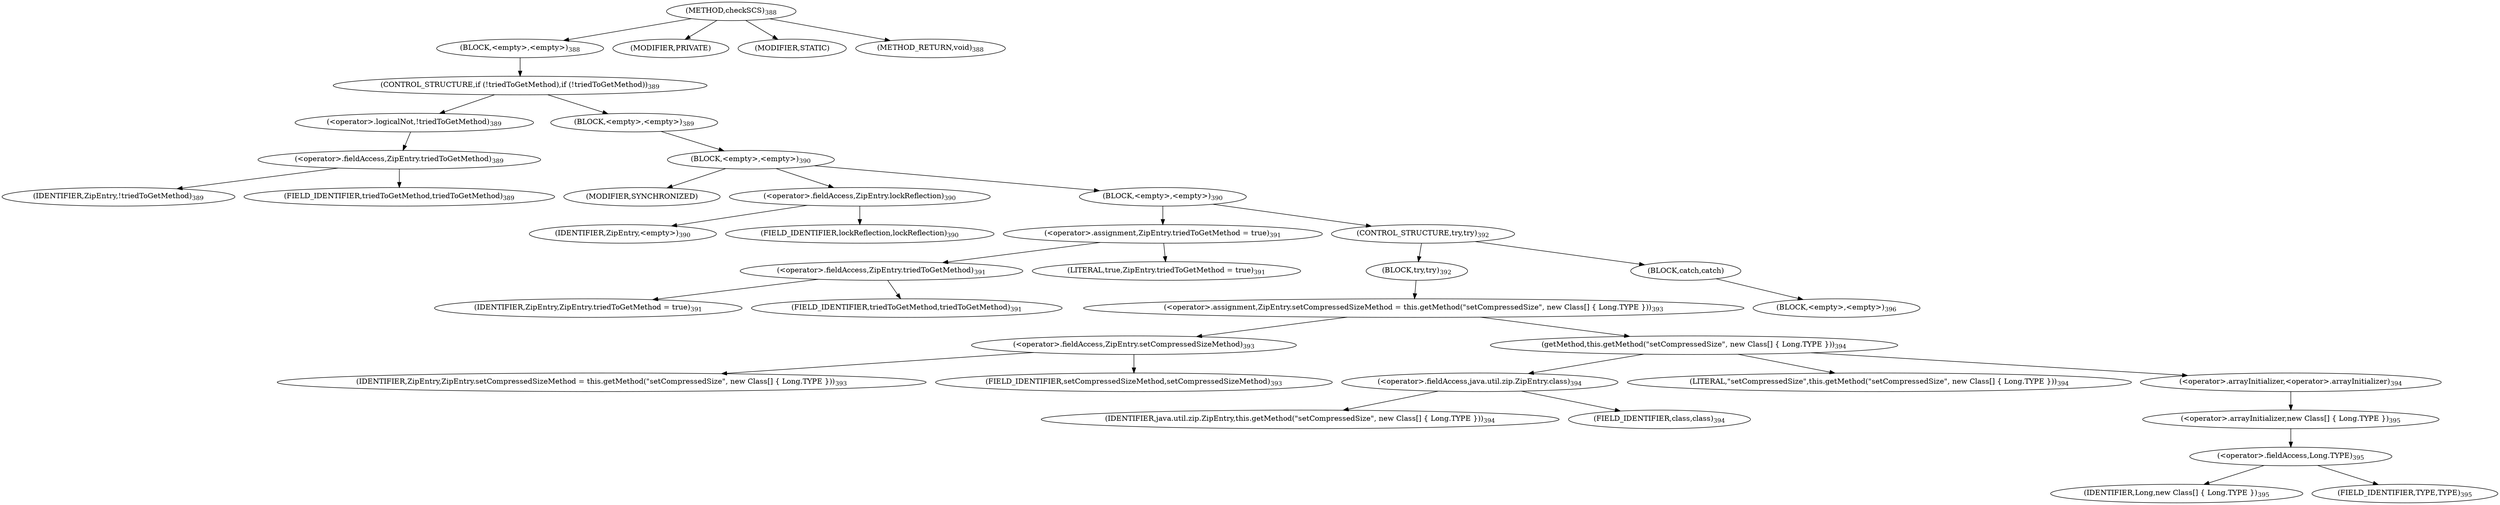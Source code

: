 digraph "checkSCS" {  
"678" [label = <(METHOD,checkSCS)<SUB>388</SUB>> ]
"679" [label = <(BLOCK,&lt;empty&gt;,&lt;empty&gt;)<SUB>388</SUB>> ]
"680" [label = <(CONTROL_STRUCTURE,if (!triedToGetMethod),if (!triedToGetMethod))<SUB>389</SUB>> ]
"681" [label = <(&lt;operator&gt;.logicalNot,!triedToGetMethod)<SUB>389</SUB>> ]
"682" [label = <(&lt;operator&gt;.fieldAccess,ZipEntry.triedToGetMethod)<SUB>389</SUB>> ]
"683" [label = <(IDENTIFIER,ZipEntry,!triedToGetMethod)<SUB>389</SUB>> ]
"684" [label = <(FIELD_IDENTIFIER,triedToGetMethod,triedToGetMethod)<SUB>389</SUB>> ]
"685" [label = <(BLOCK,&lt;empty&gt;,&lt;empty&gt;)<SUB>389</SUB>> ]
"686" [label = <(BLOCK,&lt;empty&gt;,&lt;empty&gt;)<SUB>390</SUB>> ]
"687" [label = <(MODIFIER,SYNCHRONIZED)> ]
"688" [label = <(&lt;operator&gt;.fieldAccess,ZipEntry.lockReflection)<SUB>390</SUB>> ]
"689" [label = <(IDENTIFIER,ZipEntry,&lt;empty&gt;)<SUB>390</SUB>> ]
"690" [label = <(FIELD_IDENTIFIER,lockReflection,lockReflection)<SUB>390</SUB>> ]
"691" [label = <(BLOCK,&lt;empty&gt;,&lt;empty&gt;)<SUB>390</SUB>> ]
"692" [label = <(&lt;operator&gt;.assignment,ZipEntry.triedToGetMethod = true)<SUB>391</SUB>> ]
"693" [label = <(&lt;operator&gt;.fieldAccess,ZipEntry.triedToGetMethod)<SUB>391</SUB>> ]
"694" [label = <(IDENTIFIER,ZipEntry,ZipEntry.triedToGetMethod = true)<SUB>391</SUB>> ]
"695" [label = <(FIELD_IDENTIFIER,triedToGetMethod,triedToGetMethod)<SUB>391</SUB>> ]
"696" [label = <(LITERAL,true,ZipEntry.triedToGetMethod = true)<SUB>391</SUB>> ]
"697" [label = <(CONTROL_STRUCTURE,try,try)<SUB>392</SUB>> ]
"698" [label = <(BLOCK,try,try)<SUB>392</SUB>> ]
"699" [label = <(&lt;operator&gt;.assignment,ZipEntry.setCompressedSizeMethod = this.getMethod(&quot;setCompressedSize&quot;, new Class[] { Long.TYPE }))<SUB>393</SUB>> ]
"700" [label = <(&lt;operator&gt;.fieldAccess,ZipEntry.setCompressedSizeMethod)<SUB>393</SUB>> ]
"701" [label = <(IDENTIFIER,ZipEntry,ZipEntry.setCompressedSizeMethod = this.getMethod(&quot;setCompressedSize&quot;, new Class[] { Long.TYPE }))<SUB>393</SUB>> ]
"702" [label = <(FIELD_IDENTIFIER,setCompressedSizeMethod,setCompressedSizeMethod)<SUB>393</SUB>> ]
"703" [label = <(getMethod,this.getMethod(&quot;setCompressedSize&quot;, new Class[] { Long.TYPE }))<SUB>394</SUB>> ]
"704" [label = <(&lt;operator&gt;.fieldAccess,java.util.zip.ZipEntry.class)<SUB>394</SUB>> ]
"705" [label = <(IDENTIFIER,java.util.zip.ZipEntry,this.getMethod(&quot;setCompressedSize&quot;, new Class[] { Long.TYPE }))<SUB>394</SUB>> ]
"706" [label = <(FIELD_IDENTIFIER,class,class)<SUB>394</SUB>> ]
"707" [label = <(LITERAL,&quot;setCompressedSize&quot;,this.getMethod(&quot;setCompressedSize&quot;, new Class[] { Long.TYPE }))<SUB>394</SUB>> ]
"708" [label = <(&lt;operator&gt;.arrayInitializer,&lt;operator&gt;.arrayInitializer)<SUB>394</SUB>> ]
"709" [label = <(&lt;operator&gt;.arrayInitializer,new Class[] { Long.TYPE })<SUB>395</SUB>> ]
"710" [label = <(&lt;operator&gt;.fieldAccess,Long.TYPE)<SUB>395</SUB>> ]
"711" [label = <(IDENTIFIER,Long,new Class[] { Long.TYPE })<SUB>395</SUB>> ]
"712" [label = <(FIELD_IDENTIFIER,TYPE,TYPE)<SUB>395</SUB>> ]
"713" [label = <(BLOCK,catch,catch)> ]
"714" [label = <(BLOCK,&lt;empty&gt;,&lt;empty&gt;)<SUB>396</SUB>> ]
"715" [label = <(MODIFIER,PRIVATE)> ]
"716" [label = <(MODIFIER,STATIC)> ]
"717" [label = <(METHOD_RETURN,void)<SUB>388</SUB>> ]
  "678" -> "679" 
  "678" -> "715" 
  "678" -> "716" 
  "678" -> "717" 
  "679" -> "680" 
  "680" -> "681" 
  "680" -> "685" 
  "681" -> "682" 
  "682" -> "683" 
  "682" -> "684" 
  "685" -> "686" 
  "686" -> "687" 
  "686" -> "688" 
  "686" -> "691" 
  "688" -> "689" 
  "688" -> "690" 
  "691" -> "692" 
  "691" -> "697" 
  "692" -> "693" 
  "692" -> "696" 
  "693" -> "694" 
  "693" -> "695" 
  "697" -> "698" 
  "697" -> "713" 
  "698" -> "699" 
  "699" -> "700" 
  "699" -> "703" 
  "700" -> "701" 
  "700" -> "702" 
  "703" -> "704" 
  "703" -> "707" 
  "703" -> "708" 
  "704" -> "705" 
  "704" -> "706" 
  "708" -> "709" 
  "709" -> "710" 
  "710" -> "711" 
  "710" -> "712" 
  "713" -> "714" 
}
